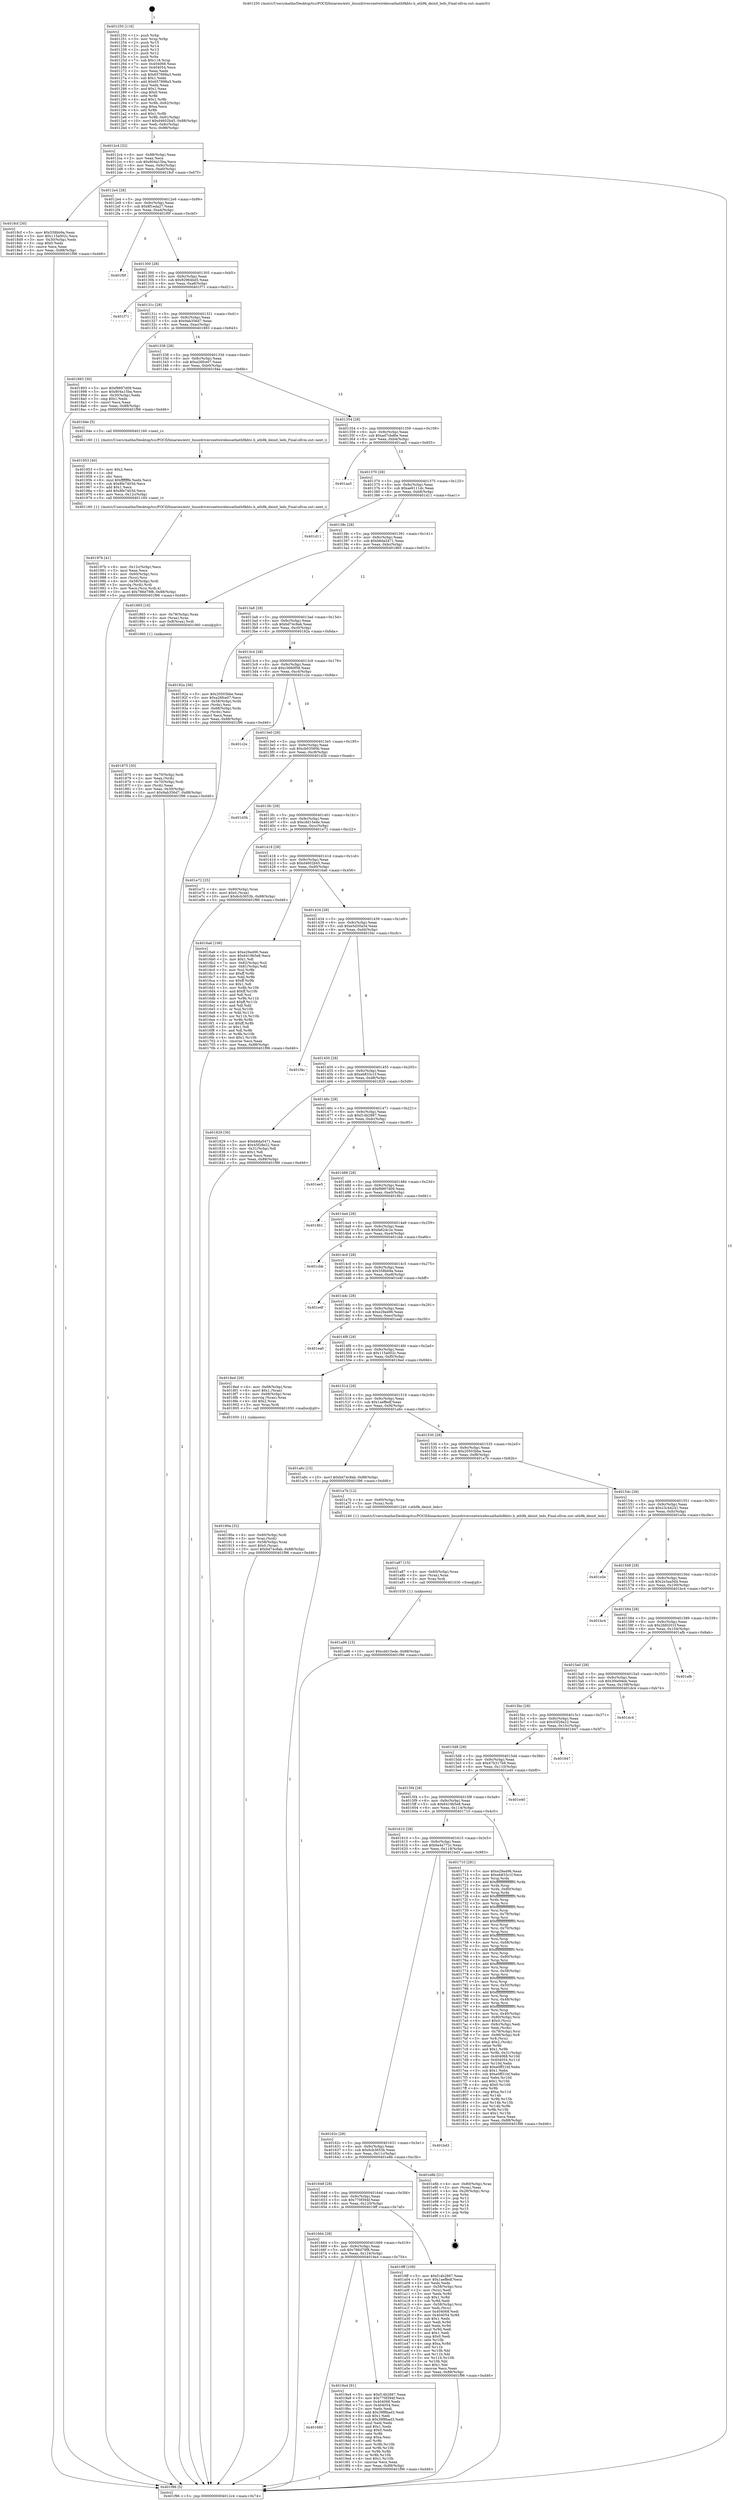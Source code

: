 digraph "0x401250" {
  label = "0x401250 (/mnt/c/Users/mathe/Desktop/tcc/POCII/binaries/extr_linuxdriversnetwirelessathath9khtc.h_ath9k_deinit_leds_Final-ollvm.out::main(0))"
  labelloc = "t"
  node[shape=record]

  Entry [label="",width=0.3,height=0.3,shape=circle,fillcolor=black,style=filled]
  "0x4012c4" [label="{
     0x4012c4 [32]\l
     | [instrs]\l
     &nbsp;&nbsp;0x4012c4 \<+6\>: mov -0x88(%rbp),%eax\l
     &nbsp;&nbsp;0x4012ca \<+2\>: mov %eax,%ecx\l
     &nbsp;&nbsp;0x4012cc \<+6\>: sub $0x804a15ba,%ecx\l
     &nbsp;&nbsp;0x4012d2 \<+6\>: mov %eax,-0x9c(%rbp)\l
     &nbsp;&nbsp;0x4012d8 \<+6\>: mov %ecx,-0xa0(%rbp)\l
     &nbsp;&nbsp;0x4012de \<+6\>: je 00000000004018cf \<main+0x67f\>\l
  }"]
  "0x4018cf" [label="{
     0x4018cf [30]\l
     | [instrs]\l
     &nbsp;&nbsp;0x4018cf \<+5\>: mov $0x558bb9a,%eax\l
     &nbsp;&nbsp;0x4018d4 \<+5\>: mov $0x115a002c,%ecx\l
     &nbsp;&nbsp;0x4018d9 \<+3\>: mov -0x30(%rbp),%edx\l
     &nbsp;&nbsp;0x4018dc \<+3\>: cmp $0x0,%edx\l
     &nbsp;&nbsp;0x4018df \<+3\>: cmove %ecx,%eax\l
     &nbsp;&nbsp;0x4018e2 \<+6\>: mov %eax,-0x88(%rbp)\l
     &nbsp;&nbsp;0x4018e8 \<+5\>: jmp 0000000000401f96 \<main+0xd46\>\l
  }"]
  "0x4012e4" [label="{
     0x4012e4 [28]\l
     | [instrs]\l
     &nbsp;&nbsp;0x4012e4 \<+5\>: jmp 00000000004012e9 \<main+0x99\>\l
     &nbsp;&nbsp;0x4012e9 \<+6\>: mov -0x9c(%rbp),%eax\l
     &nbsp;&nbsp;0x4012ef \<+5\>: sub $0x8f1eda27,%eax\l
     &nbsp;&nbsp;0x4012f4 \<+6\>: mov %eax,-0xa4(%rbp)\l
     &nbsp;&nbsp;0x4012fa \<+6\>: je 0000000000401f0f \<main+0xcbf\>\l
  }"]
  Exit [label="",width=0.3,height=0.3,shape=circle,fillcolor=black,style=filled,peripheries=2]
  "0x401f0f" [label="{
     0x401f0f\l
  }", style=dashed]
  "0x401300" [label="{
     0x401300 [28]\l
     | [instrs]\l
     &nbsp;&nbsp;0x401300 \<+5\>: jmp 0000000000401305 \<main+0xb5\>\l
     &nbsp;&nbsp;0x401305 \<+6\>: mov -0x9c(%rbp),%eax\l
     &nbsp;&nbsp;0x40130b \<+5\>: sub $0x92964bd5,%eax\l
     &nbsp;&nbsp;0x401310 \<+6\>: mov %eax,-0xa8(%rbp)\l
     &nbsp;&nbsp;0x401316 \<+6\>: je 0000000000401f71 \<main+0xd21\>\l
  }"]
  "0x401a96" [label="{
     0x401a96 [15]\l
     | [instrs]\l
     &nbsp;&nbsp;0x401a96 \<+10\>: movl $0xcdd15ede,-0x88(%rbp)\l
     &nbsp;&nbsp;0x401aa0 \<+5\>: jmp 0000000000401f96 \<main+0xd46\>\l
  }"]
  "0x401f71" [label="{
     0x401f71\l
  }", style=dashed]
  "0x40131c" [label="{
     0x40131c [28]\l
     | [instrs]\l
     &nbsp;&nbsp;0x40131c \<+5\>: jmp 0000000000401321 \<main+0xd1\>\l
     &nbsp;&nbsp;0x401321 \<+6\>: mov -0x9c(%rbp),%eax\l
     &nbsp;&nbsp;0x401327 \<+5\>: sub $0x9ab356d7,%eax\l
     &nbsp;&nbsp;0x40132c \<+6\>: mov %eax,-0xac(%rbp)\l
     &nbsp;&nbsp;0x401332 \<+6\>: je 0000000000401893 \<main+0x643\>\l
  }"]
  "0x401a87" [label="{
     0x401a87 [15]\l
     | [instrs]\l
     &nbsp;&nbsp;0x401a87 \<+4\>: mov -0x60(%rbp),%rax\l
     &nbsp;&nbsp;0x401a8b \<+3\>: mov (%rax),%rax\l
     &nbsp;&nbsp;0x401a8e \<+3\>: mov %rax,%rdi\l
     &nbsp;&nbsp;0x401a91 \<+5\>: call 0000000000401030 \<free@plt\>\l
     | [calls]\l
     &nbsp;&nbsp;0x401030 \{1\} (unknown)\l
  }"]
  "0x401893" [label="{
     0x401893 [30]\l
     | [instrs]\l
     &nbsp;&nbsp;0x401893 \<+5\>: mov $0xf9897d09,%eax\l
     &nbsp;&nbsp;0x401898 \<+5\>: mov $0x804a15ba,%ecx\l
     &nbsp;&nbsp;0x40189d \<+3\>: mov -0x30(%rbp),%edx\l
     &nbsp;&nbsp;0x4018a0 \<+3\>: cmp $0x1,%edx\l
     &nbsp;&nbsp;0x4018a3 \<+3\>: cmovl %ecx,%eax\l
     &nbsp;&nbsp;0x4018a6 \<+6\>: mov %eax,-0x88(%rbp)\l
     &nbsp;&nbsp;0x4018ac \<+5\>: jmp 0000000000401f96 \<main+0xd46\>\l
  }"]
  "0x401338" [label="{
     0x401338 [28]\l
     | [instrs]\l
     &nbsp;&nbsp;0x401338 \<+5\>: jmp 000000000040133d \<main+0xed\>\l
     &nbsp;&nbsp;0x40133d \<+6\>: mov -0x9c(%rbp),%eax\l
     &nbsp;&nbsp;0x401343 \<+5\>: sub $0xa26fce07,%eax\l
     &nbsp;&nbsp;0x401348 \<+6\>: mov %eax,-0xb0(%rbp)\l
     &nbsp;&nbsp;0x40134e \<+6\>: je 000000000040194e \<main+0x6fe\>\l
  }"]
  "0x401680" [label="{
     0x401680\l
  }", style=dashed]
  "0x40194e" [label="{
     0x40194e [5]\l
     | [instrs]\l
     &nbsp;&nbsp;0x40194e \<+5\>: call 0000000000401160 \<next_i\>\l
     | [calls]\l
     &nbsp;&nbsp;0x401160 \{1\} (/mnt/c/Users/mathe/Desktop/tcc/POCII/binaries/extr_linuxdriversnetwirelessathath9khtc.h_ath9k_deinit_leds_Final-ollvm.out::next_i)\l
  }"]
  "0x401354" [label="{
     0x401354 [28]\l
     | [instrs]\l
     &nbsp;&nbsp;0x401354 \<+5\>: jmp 0000000000401359 \<main+0x109\>\l
     &nbsp;&nbsp;0x401359 \<+6\>: mov -0x9c(%rbp),%eax\l
     &nbsp;&nbsp;0x40135f \<+5\>: sub $0xad7cbd6e,%eax\l
     &nbsp;&nbsp;0x401364 \<+6\>: mov %eax,-0xb4(%rbp)\l
     &nbsp;&nbsp;0x40136a \<+6\>: je 0000000000401aa5 \<main+0x855\>\l
  }"]
  "0x4019a4" [label="{
     0x4019a4 [91]\l
     | [instrs]\l
     &nbsp;&nbsp;0x4019a4 \<+5\>: mov $0xf14b2887,%eax\l
     &nbsp;&nbsp;0x4019a9 \<+5\>: mov $0x770f394f,%ecx\l
     &nbsp;&nbsp;0x4019ae \<+7\>: mov 0x404068,%edx\l
     &nbsp;&nbsp;0x4019b5 \<+7\>: mov 0x404054,%esi\l
     &nbsp;&nbsp;0x4019bc \<+2\>: mov %edx,%edi\l
     &nbsp;&nbsp;0x4019be \<+6\>: add $0x39f8bad3,%edi\l
     &nbsp;&nbsp;0x4019c4 \<+3\>: sub $0x1,%edi\l
     &nbsp;&nbsp;0x4019c7 \<+6\>: sub $0x39f8bad3,%edi\l
     &nbsp;&nbsp;0x4019cd \<+3\>: imul %edi,%edx\l
     &nbsp;&nbsp;0x4019d0 \<+3\>: and $0x1,%edx\l
     &nbsp;&nbsp;0x4019d3 \<+3\>: cmp $0x0,%edx\l
     &nbsp;&nbsp;0x4019d6 \<+4\>: sete %r8b\l
     &nbsp;&nbsp;0x4019da \<+3\>: cmp $0xa,%esi\l
     &nbsp;&nbsp;0x4019dd \<+4\>: setl %r9b\l
     &nbsp;&nbsp;0x4019e1 \<+3\>: mov %r8b,%r10b\l
     &nbsp;&nbsp;0x4019e4 \<+3\>: and %r9b,%r10b\l
     &nbsp;&nbsp;0x4019e7 \<+3\>: xor %r9b,%r8b\l
     &nbsp;&nbsp;0x4019ea \<+3\>: or %r8b,%r10b\l
     &nbsp;&nbsp;0x4019ed \<+4\>: test $0x1,%r10b\l
     &nbsp;&nbsp;0x4019f1 \<+3\>: cmovne %ecx,%eax\l
     &nbsp;&nbsp;0x4019f4 \<+6\>: mov %eax,-0x88(%rbp)\l
     &nbsp;&nbsp;0x4019fa \<+5\>: jmp 0000000000401f96 \<main+0xd46\>\l
  }"]
  "0x401aa5" [label="{
     0x401aa5\l
  }", style=dashed]
  "0x401370" [label="{
     0x401370 [28]\l
     | [instrs]\l
     &nbsp;&nbsp;0x401370 \<+5\>: jmp 0000000000401375 \<main+0x125\>\l
     &nbsp;&nbsp;0x401375 \<+6\>: mov -0x9c(%rbp),%eax\l
     &nbsp;&nbsp;0x40137b \<+5\>: sub $0xae9111dc,%eax\l
     &nbsp;&nbsp;0x401380 \<+6\>: mov %eax,-0xb8(%rbp)\l
     &nbsp;&nbsp;0x401386 \<+6\>: je 0000000000401d11 \<main+0xac1\>\l
  }"]
  "0x401664" [label="{
     0x401664 [28]\l
     | [instrs]\l
     &nbsp;&nbsp;0x401664 \<+5\>: jmp 0000000000401669 \<main+0x419\>\l
     &nbsp;&nbsp;0x401669 \<+6\>: mov -0x9c(%rbp),%eax\l
     &nbsp;&nbsp;0x40166f \<+5\>: sub $0x786d79f8,%eax\l
     &nbsp;&nbsp;0x401674 \<+6\>: mov %eax,-0x124(%rbp)\l
     &nbsp;&nbsp;0x40167a \<+6\>: je 00000000004019a4 \<main+0x754\>\l
  }"]
  "0x401d11" [label="{
     0x401d11\l
  }", style=dashed]
  "0x40138c" [label="{
     0x40138c [28]\l
     | [instrs]\l
     &nbsp;&nbsp;0x40138c \<+5\>: jmp 0000000000401391 \<main+0x141\>\l
     &nbsp;&nbsp;0x401391 \<+6\>: mov -0x9c(%rbp),%eax\l
     &nbsp;&nbsp;0x401397 \<+5\>: sub $0xb6da5471,%eax\l
     &nbsp;&nbsp;0x40139c \<+6\>: mov %eax,-0xbc(%rbp)\l
     &nbsp;&nbsp;0x4013a2 \<+6\>: je 0000000000401865 \<main+0x615\>\l
  }"]
  "0x4019ff" [label="{
     0x4019ff [109]\l
     | [instrs]\l
     &nbsp;&nbsp;0x4019ff \<+5\>: mov $0xf14b2887,%eax\l
     &nbsp;&nbsp;0x401a04 \<+5\>: mov $0x1aeffedf,%ecx\l
     &nbsp;&nbsp;0x401a09 \<+2\>: xor %edx,%edx\l
     &nbsp;&nbsp;0x401a0b \<+4\>: mov -0x58(%rbp),%rsi\l
     &nbsp;&nbsp;0x401a0f \<+2\>: mov (%rsi),%edi\l
     &nbsp;&nbsp;0x401a11 \<+3\>: mov %edx,%r8d\l
     &nbsp;&nbsp;0x401a14 \<+4\>: sub $0x1,%r8d\l
     &nbsp;&nbsp;0x401a18 \<+3\>: sub %r8d,%edi\l
     &nbsp;&nbsp;0x401a1b \<+4\>: mov -0x58(%rbp),%rsi\l
     &nbsp;&nbsp;0x401a1f \<+2\>: mov %edi,(%rsi)\l
     &nbsp;&nbsp;0x401a21 \<+7\>: mov 0x404068,%edi\l
     &nbsp;&nbsp;0x401a28 \<+8\>: mov 0x404054,%r8d\l
     &nbsp;&nbsp;0x401a30 \<+3\>: sub $0x1,%edx\l
     &nbsp;&nbsp;0x401a33 \<+3\>: mov %edi,%r9d\l
     &nbsp;&nbsp;0x401a36 \<+3\>: add %edx,%r9d\l
     &nbsp;&nbsp;0x401a39 \<+4\>: imul %r9d,%edi\l
     &nbsp;&nbsp;0x401a3d \<+3\>: and $0x1,%edi\l
     &nbsp;&nbsp;0x401a40 \<+3\>: cmp $0x0,%edi\l
     &nbsp;&nbsp;0x401a43 \<+4\>: sete %r10b\l
     &nbsp;&nbsp;0x401a47 \<+4\>: cmp $0xa,%r8d\l
     &nbsp;&nbsp;0x401a4b \<+4\>: setl %r11b\l
     &nbsp;&nbsp;0x401a4f \<+3\>: mov %r10b,%bl\l
     &nbsp;&nbsp;0x401a52 \<+3\>: and %r11b,%bl\l
     &nbsp;&nbsp;0x401a55 \<+3\>: xor %r11b,%r10b\l
     &nbsp;&nbsp;0x401a58 \<+3\>: or %r10b,%bl\l
     &nbsp;&nbsp;0x401a5b \<+3\>: test $0x1,%bl\l
     &nbsp;&nbsp;0x401a5e \<+3\>: cmovne %ecx,%eax\l
     &nbsp;&nbsp;0x401a61 \<+6\>: mov %eax,-0x88(%rbp)\l
     &nbsp;&nbsp;0x401a67 \<+5\>: jmp 0000000000401f96 \<main+0xd46\>\l
  }"]
  "0x401865" [label="{
     0x401865 [16]\l
     | [instrs]\l
     &nbsp;&nbsp;0x401865 \<+4\>: mov -0x78(%rbp),%rax\l
     &nbsp;&nbsp;0x401869 \<+3\>: mov (%rax),%rax\l
     &nbsp;&nbsp;0x40186c \<+4\>: mov 0x8(%rax),%rdi\l
     &nbsp;&nbsp;0x401870 \<+5\>: call 0000000000401060 \<atoi@plt\>\l
     | [calls]\l
     &nbsp;&nbsp;0x401060 \{1\} (unknown)\l
  }"]
  "0x4013a8" [label="{
     0x4013a8 [28]\l
     | [instrs]\l
     &nbsp;&nbsp;0x4013a8 \<+5\>: jmp 00000000004013ad \<main+0x15d\>\l
     &nbsp;&nbsp;0x4013ad \<+6\>: mov -0x9c(%rbp),%eax\l
     &nbsp;&nbsp;0x4013b3 \<+5\>: sub $0xbd74c8ab,%eax\l
     &nbsp;&nbsp;0x4013b8 \<+6\>: mov %eax,-0xc0(%rbp)\l
     &nbsp;&nbsp;0x4013be \<+6\>: je 000000000040192a \<main+0x6da\>\l
  }"]
  "0x401648" [label="{
     0x401648 [28]\l
     | [instrs]\l
     &nbsp;&nbsp;0x401648 \<+5\>: jmp 000000000040164d \<main+0x3fd\>\l
     &nbsp;&nbsp;0x40164d \<+6\>: mov -0x9c(%rbp),%eax\l
     &nbsp;&nbsp;0x401653 \<+5\>: sub $0x770f394f,%eax\l
     &nbsp;&nbsp;0x401658 \<+6\>: mov %eax,-0x120(%rbp)\l
     &nbsp;&nbsp;0x40165e \<+6\>: je 00000000004019ff \<main+0x7af\>\l
  }"]
  "0x40192a" [label="{
     0x40192a [36]\l
     | [instrs]\l
     &nbsp;&nbsp;0x40192a \<+5\>: mov $0x20503bbe,%eax\l
     &nbsp;&nbsp;0x40192f \<+5\>: mov $0xa26fce07,%ecx\l
     &nbsp;&nbsp;0x401934 \<+4\>: mov -0x58(%rbp),%rdx\l
     &nbsp;&nbsp;0x401938 \<+2\>: mov (%rdx),%esi\l
     &nbsp;&nbsp;0x40193a \<+4\>: mov -0x68(%rbp),%rdx\l
     &nbsp;&nbsp;0x40193e \<+2\>: cmp (%rdx),%esi\l
     &nbsp;&nbsp;0x401940 \<+3\>: cmovl %ecx,%eax\l
     &nbsp;&nbsp;0x401943 \<+6\>: mov %eax,-0x88(%rbp)\l
     &nbsp;&nbsp;0x401949 \<+5\>: jmp 0000000000401f96 \<main+0xd46\>\l
  }"]
  "0x4013c4" [label="{
     0x4013c4 [28]\l
     | [instrs]\l
     &nbsp;&nbsp;0x4013c4 \<+5\>: jmp 00000000004013c9 \<main+0x179\>\l
     &nbsp;&nbsp;0x4013c9 \<+6\>: mov -0x9c(%rbp),%eax\l
     &nbsp;&nbsp;0x4013cf \<+5\>: sub $0xc3660f58,%eax\l
     &nbsp;&nbsp;0x4013d4 \<+6\>: mov %eax,-0xc4(%rbp)\l
     &nbsp;&nbsp;0x4013da \<+6\>: je 0000000000401c2e \<main+0x9de\>\l
  }"]
  "0x401e8b" [label="{
     0x401e8b [21]\l
     | [instrs]\l
     &nbsp;&nbsp;0x401e8b \<+4\>: mov -0x80(%rbp),%rax\l
     &nbsp;&nbsp;0x401e8f \<+2\>: mov (%rax),%eax\l
     &nbsp;&nbsp;0x401e91 \<+4\>: lea -0x28(%rbp),%rsp\l
     &nbsp;&nbsp;0x401e95 \<+1\>: pop %rbx\l
     &nbsp;&nbsp;0x401e96 \<+2\>: pop %r12\l
     &nbsp;&nbsp;0x401e98 \<+2\>: pop %r13\l
     &nbsp;&nbsp;0x401e9a \<+2\>: pop %r14\l
     &nbsp;&nbsp;0x401e9c \<+2\>: pop %r15\l
     &nbsp;&nbsp;0x401e9e \<+1\>: pop %rbp\l
     &nbsp;&nbsp;0x401e9f \<+1\>: ret\l
  }"]
  "0x401c2e" [label="{
     0x401c2e\l
  }", style=dashed]
  "0x4013e0" [label="{
     0x4013e0 [28]\l
     | [instrs]\l
     &nbsp;&nbsp;0x4013e0 \<+5\>: jmp 00000000004013e5 \<main+0x195\>\l
     &nbsp;&nbsp;0x4013e5 \<+6\>: mov -0x9c(%rbp),%eax\l
     &nbsp;&nbsp;0x4013eb \<+5\>: sub $0xcb03560b,%eax\l
     &nbsp;&nbsp;0x4013f0 \<+6\>: mov %eax,-0xc8(%rbp)\l
     &nbsp;&nbsp;0x4013f6 \<+6\>: je 0000000000401d3b \<main+0xaeb\>\l
  }"]
  "0x40162c" [label="{
     0x40162c [28]\l
     | [instrs]\l
     &nbsp;&nbsp;0x40162c \<+5\>: jmp 0000000000401631 \<main+0x3e1\>\l
     &nbsp;&nbsp;0x401631 \<+6\>: mov -0x9c(%rbp),%eax\l
     &nbsp;&nbsp;0x401637 \<+5\>: sub $0x6cb3653b,%eax\l
     &nbsp;&nbsp;0x40163c \<+6\>: mov %eax,-0x11c(%rbp)\l
     &nbsp;&nbsp;0x401642 \<+6\>: je 0000000000401e8b \<main+0xc3b\>\l
  }"]
  "0x401d3b" [label="{
     0x401d3b\l
  }", style=dashed]
  "0x4013fc" [label="{
     0x4013fc [28]\l
     | [instrs]\l
     &nbsp;&nbsp;0x4013fc \<+5\>: jmp 0000000000401401 \<main+0x1b1\>\l
     &nbsp;&nbsp;0x401401 \<+6\>: mov -0x9c(%rbp),%eax\l
     &nbsp;&nbsp;0x401407 \<+5\>: sub $0xcdd15ede,%eax\l
     &nbsp;&nbsp;0x40140c \<+6\>: mov %eax,-0xcc(%rbp)\l
     &nbsp;&nbsp;0x401412 \<+6\>: je 0000000000401e72 \<main+0xc22\>\l
  }"]
  "0x401bd3" [label="{
     0x401bd3\l
  }", style=dashed]
  "0x401e72" [label="{
     0x401e72 [25]\l
     | [instrs]\l
     &nbsp;&nbsp;0x401e72 \<+4\>: mov -0x80(%rbp),%rax\l
     &nbsp;&nbsp;0x401e76 \<+6\>: movl $0x0,(%rax)\l
     &nbsp;&nbsp;0x401e7c \<+10\>: movl $0x6cb3653b,-0x88(%rbp)\l
     &nbsp;&nbsp;0x401e86 \<+5\>: jmp 0000000000401f96 \<main+0xd46\>\l
  }"]
  "0x401418" [label="{
     0x401418 [28]\l
     | [instrs]\l
     &nbsp;&nbsp;0x401418 \<+5\>: jmp 000000000040141d \<main+0x1cd\>\l
     &nbsp;&nbsp;0x40141d \<+6\>: mov -0x9c(%rbp),%eax\l
     &nbsp;&nbsp;0x401423 \<+5\>: sub $0xd4602b45,%eax\l
     &nbsp;&nbsp;0x401428 \<+6\>: mov %eax,-0xd0(%rbp)\l
     &nbsp;&nbsp;0x40142e \<+6\>: je 00000000004016a6 \<main+0x456\>\l
  }"]
  "0x40197b" [label="{
     0x40197b [41]\l
     | [instrs]\l
     &nbsp;&nbsp;0x40197b \<+6\>: mov -0x12c(%rbp),%ecx\l
     &nbsp;&nbsp;0x401981 \<+3\>: imul %eax,%ecx\l
     &nbsp;&nbsp;0x401984 \<+4\>: mov -0x60(%rbp),%rsi\l
     &nbsp;&nbsp;0x401988 \<+3\>: mov (%rsi),%rsi\l
     &nbsp;&nbsp;0x40198b \<+4\>: mov -0x58(%rbp),%rdi\l
     &nbsp;&nbsp;0x40198f \<+3\>: movslq (%rdi),%rdi\l
     &nbsp;&nbsp;0x401992 \<+3\>: mov %ecx,(%rsi,%rdi,4)\l
     &nbsp;&nbsp;0x401995 \<+10\>: movl $0x786d79f8,-0x88(%rbp)\l
     &nbsp;&nbsp;0x40199f \<+5\>: jmp 0000000000401f96 \<main+0xd46\>\l
  }"]
  "0x4016a6" [label="{
     0x4016a6 [106]\l
     | [instrs]\l
     &nbsp;&nbsp;0x4016a6 \<+5\>: mov $0xe29a496,%eax\l
     &nbsp;&nbsp;0x4016ab \<+5\>: mov $0x6419b5e8,%ecx\l
     &nbsp;&nbsp;0x4016b0 \<+2\>: mov $0x1,%dl\l
     &nbsp;&nbsp;0x4016b2 \<+7\>: mov -0x82(%rbp),%sil\l
     &nbsp;&nbsp;0x4016b9 \<+7\>: mov -0x81(%rbp),%dil\l
     &nbsp;&nbsp;0x4016c0 \<+3\>: mov %sil,%r8b\l
     &nbsp;&nbsp;0x4016c3 \<+4\>: xor $0xff,%r8b\l
     &nbsp;&nbsp;0x4016c7 \<+3\>: mov %dil,%r9b\l
     &nbsp;&nbsp;0x4016ca \<+4\>: xor $0xff,%r9b\l
     &nbsp;&nbsp;0x4016ce \<+3\>: xor $0x1,%dl\l
     &nbsp;&nbsp;0x4016d1 \<+3\>: mov %r8b,%r10b\l
     &nbsp;&nbsp;0x4016d4 \<+4\>: and $0xff,%r10b\l
     &nbsp;&nbsp;0x4016d8 \<+3\>: and %dl,%sil\l
     &nbsp;&nbsp;0x4016db \<+3\>: mov %r9b,%r11b\l
     &nbsp;&nbsp;0x4016de \<+4\>: and $0xff,%r11b\l
     &nbsp;&nbsp;0x4016e2 \<+3\>: and %dl,%dil\l
     &nbsp;&nbsp;0x4016e5 \<+3\>: or %sil,%r10b\l
     &nbsp;&nbsp;0x4016e8 \<+3\>: or %dil,%r11b\l
     &nbsp;&nbsp;0x4016eb \<+3\>: xor %r11b,%r10b\l
     &nbsp;&nbsp;0x4016ee \<+3\>: or %r9b,%r8b\l
     &nbsp;&nbsp;0x4016f1 \<+4\>: xor $0xff,%r8b\l
     &nbsp;&nbsp;0x4016f5 \<+3\>: or $0x1,%dl\l
     &nbsp;&nbsp;0x4016f8 \<+3\>: and %dl,%r8b\l
     &nbsp;&nbsp;0x4016fb \<+3\>: or %r8b,%r10b\l
     &nbsp;&nbsp;0x4016fe \<+4\>: test $0x1,%r10b\l
     &nbsp;&nbsp;0x401702 \<+3\>: cmovne %ecx,%eax\l
     &nbsp;&nbsp;0x401705 \<+6\>: mov %eax,-0x88(%rbp)\l
     &nbsp;&nbsp;0x40170b \<+5\>: jmp 0000000000401f96 \<main+0xd46\>\l
  }"]
  "0x401434" [label="{
     0x401434 [28]\l
     | [instrs]\l
     &nbsp;&nbsp;0x401434 \<+5\>: jmp 0000000000401439 \<main+0x1e9\>\l
     &nbsp;&nbsp;0x401439 \<+6\>: mov -0x9c(%rbp),%eax\l
     &nbsp;&nbsp;0x40143f \<+5\>: sub $0xe5d30a34,%eax\l
     &nbsp;&nbsp;0x401444 \<+6\>: mov %eax,-0xd4(%rbp)\l
     &nbsp;&nbsp;0x40144a \<+6\>: je 0000000000401f4c \<main+0xcfc\>\l
  }"]
  "0x401f96" [label="{
     0x401f96 [5]\l
     | [instrs]\l
     &nbsp;&nbsp;0x401f96 \<+5\>: jmp 00000000004012c4 \<main+0x74\>\l
  }"]
  "0x401250" [label="{
     0x401250 [116]\l
     | [instrs]\l
     &nbsp;&nbsp;0x401250 \<+1\>: push %rbp\l
     &nbsp;&nbsp;0x401251 \<+3\>: mov %rsp,%rbp\l
     &nbsp;&nbsp;0x401254 \<+2\>: push %r15\l
     &nbsp;&nbsp;0x401256 \<+2\>: push %r14\l
     &nbsp;&nbsp;0x401258 \<+2\>: push %r13\l
     &nbsp;&nbsp;0x40125a \<+2\>: push %r12\l
     &nbsp;&nbsp;0x40125c \<+1\>: push %rbx\l
     &nbsp;&nbsp;0x40125d \<+7\>: sub $0x118,%rsp\l
     &nbsp;&nbsp;0x401264 \<+7\>: mov 0x404068,%eax\l
     &nbsp;&nbsp;0x40126b \<+7\>: mov 0x404054,%ecx\l
     &nbsp;&nbsp;0x401272 \<+2\>: mov %eax,%edx\l
     &nbsp;&nbsp;0x401274 \<+6\>: sub $0x657898a3,%edx\l
     &nbsp;&nbsp;0x40127a \<+3\>: sub $0x1,%edx\l
     &nbsp;&nbsp;0x40127d \<+6\>: add $0x657898a3,%edx\l
     &nbsp;&nbsp;0x401283 \<+3\>: imul %edx,%eax\l
     &nbsp;&nbsp;0x401286 \<+3\>: and $0x1,%eax\l
     &nbsp;&nbsp;0x401289 \<+3\>: cmp $0x0,%eax\l
     &nbsp;&nbsp;0x40128c \<+4\>: sete %r8b\l
     &nbsp;&nbsp;0x401290 \<+4\>: and $0x1,%r8b\l
     &nbsp;&nbsp;0x401294 \<+7\>: mov %r8b,-0x82(%rbp)\l
     &nbsp;&nbsp;0x40129b \<+3\>: cmp $0xa,%ecx\l
     &nbsp;&nbsp;0x40129e \<+4\>: setl %r8b\l
     &nbsp;&nbsp;0x4012a2 \<+4\>: and $0x1,%r8b\l
     &nbsp;&nbsp;0x4012a6 \<+7\>: mov %r8b,-0x81(%rbp)\l
     &nbsp;&nbsp;0x4012ad \<+10\>: movl $0xd4602b45,-0x88(%rbp)\l
     &nbsp;&nbsp;0x4012b7 \<+6\>: mov %edi,-0x8c(%rbp)\l
     &nbsp;&nbsp;0x4012bd \<+7\>: mov %rsi,-0x98(%rbp)\l
  }"]
  "0x401953" [label="{
     0x401953 [40]\l
     | [instrs]\l
     &nbsp;&nbsp;0x401953 \<+5\>: mov $0x2,%ecx\l
     &nbsp;&nbsp;0x401958 \<+1\>: cltd\l
     &nbsp;&nbsp;0x401959 \<+2\>: idiv %ecx\l
     &nbsp;&nbsp;0x40195b \<+6\>: imul $0xfffffffe,%edx,%ecx\l
     &nbsp;&nbsp;0x401961 \<+6\>: sub $0x8fe7403d,%ecx\l
     &nbsp;&nbsp;0x401967 \<+3\>: add $0x1,%ecx\l
     &nbsp;&nbsp;0x40196a \<+6\>: add $0x8fe7403d,%ecx\l
     &nbsp;&nbsp;0x401970 \<+6\>: mov %ecx,-0x12c(%rbp)\l
     &nbsp;&nbsp;0x401976 \<+5\>: call 0000000000401160 \<next_i\>\l
     | [calls]\l
     &nbsp;&nbsp;0x401160 \{1\} (/mnt/c/Users/mathe/Desktop/tcc/POCII/binaries/extr_linuxdriversnetwirelessathath9khtc.h_ath9k_deinit_leds_Final-ollvm.out::next_i)\l
  }"]
  "0x401f4c" [label="{
     0x401f4c\l
  }", style=dashed]
  "0x401450" [label="{
     0x401450 [28]\l
     | [instrs]\l
     &nbsp;&nbsp;0x401450 \<+5\>: jmp 0000000000401455 \<main+0x205\>\l
     &nbsp;&nbsp;0x401455 \<+6\>: mov -0x9c(%rbp),%eax\l
     &nbsp;&nbsp;0x40145b \<+5\>: sub $0xeb833c1f,%eax\l
     &nbsp;&nbsp;0x401460 \<+6\>: mov %eax,-0xd8(%rbp)\l
     &nbsp;&nbsp;0x401466 \<+6\>: je 0000000000401829 \<main+0x5d9\>\l
  }"]
  "0x40190a" [label="{
     0x40190a [32]\l
     | [instrs]\l
     &nbsp;&nbsp;0x40190a \<+4\>: mov -0x60(%rbp),%rdi\l
     &nbsp;&nbsp;0x40190e \<+3\>: mov %rax,(%rdi)\l
     &nbsp;&nbsp;0x401911 \<+4\>: mov -0x58(%rbp),%rax\l
     &nbsp;&nbsp;0x401915 \<+6\>: movl $0x0,(%rax)\l
     &nbsp;&nbsp;0x40191b \<+10\>: movl $0xbd74c8ab,-0x88(%rbp)\l
     &nbsp;&nbsp;0x401925 \<+5\>: jmp 0000000000401f96 \<main+0xd46\>\l
  }"]
  "0x401829" [label="{
     0x401829 [30]\l
     | [instrs]\l
     &nbsp;&nbsp;0x401829 \<+5\>: mov $0xb6da5471,%eax\l
     &nbsp;&nbsp;0x40182e \<+5\>: mov $0x45f28e22,%ecx\l
     &nbsp;&nbsp;0x401833 \<+3\>: mov -0x31(%rbp),%dl\l
     &nbsp;&nbsp;0x401836 \<+3\>: test $0x1,%dl\l
     &nbsp;&nbsp;0x401839 \<+3\>: cmovne %ecx,%eax\l
     &nbsp;&nbsp;0x40183c \<+6\>: mov %eax,-0x88(%rbp)\l
     &nbsp;&nbsp;0x401842 \<+5\>: jmp 0000000000401f96 \<main+0xd46\>\l
  }"]
  "0x40146c" [label="{
     0x40146c [28]\l
     | [instrs]\l
     &nbsp;&nbsp;0x40146c \<+5\>: jmp 0000000000401471 \<main+0x221\>\l
     &nbsp;&nbsp;0x401471 \<+6\>: mov -0x9c(%rbp),%eax\l
     &nbsp;&nbsp;0x401477 \<+5\>: sub $0xf14b2887,%eax\l
     &nbsp;&nbsp;0x40147c \<+6\>: mov %eax,-0xdc(%rbp)\l
     &nbsp;&nbsp;0x401482 \<+6\>: je 0000000000401ee5 \<main+0xc95\>\l
  }"]
  "0x401875" [label="{
     0x401875 [30]\l
     | [instrs]\l
     &nbsp;&nbsp;0x401875 \<+4\>: mov -0x70(%rbp),%rdi\l
     &nbsp;&nbsp;0x401879 \<+2\>: mov %eax,(%rdi)\l
     &nbsp;&nbsp;0x40187b \<+4\>: mov -0x70(%rbp),%rdi\l
     &nbsp;&nbsp;0x40187f \<+2\>: mov (%rdi),%eax\l
     &nbsp;&nbsp;0x401881 \<+3\>: mov %eax,-0x30(%rbp)\l
     &nbsp;&nbsp;0x401884 \<+10\>: movl $0x9ab356d7,-0x88(%rbp)\l
     &nbsp;&nbsp;0x40188e \<+5\>: jmp 0000000000401f96 \<main+0xd46\>\l
  }"]
  "0x401ee5" [label="{
     0x401ee5\l
  }", style=dashed]
  "0x401488" [label="{
     0x401488 [28]\l
     | [instrs]\l
     &nbsp;&nbsp;0x401488 \<+5\>: jmp 000000000040148d \<main+0x23d\>\l
     &nbsp;&nbsp;0x40148d \<+6\>: mov -0x9c(%rbp),%eax\l
     &nbsp;&nbsp;0x401493 \<+5\>: sub $0xf9897d09,%eax\l
     &nbsp;&nbsp;0x401498 \<+6\>: mov %eax,-0xe0(%rbp)\l
     &nbsp;&nbsp;0x40149e \<+6\>: je 00000000004018b1 \<main+0x661\>\l
  }"]
  "0x401610" [label="{
     0x401610 [28]\l
     | [instrs]\l
     &nbsp;&nbsp;0x401610 \<+5\>: jmp 0000000000401615 \<main+0x3c5\>\l
     &nbsp;&nbsp;0x401615 \<+6\>: mov -0x9c(%rbp),%eax\l
     &nbsp;&nbsp;0x40161b \<+5\>: sub $0x6a4a772c,%eax\l
     &nbsp;&nbsp;0x401620 \<+6\>: mov %eax,-0x118(%rbp)\l
     &nbsp;&nbsp;0x401626 \<+6\>: je 0000000000401bd3 \<main+0x983\>\l
  }"]
  "0x4018b1" [label="{
     0x4018b1\l
  }", style=dashed]
  "0x4014a4" [label="{
     0x4014a4 [28]\l
     | [instrs]\l
     &nbsp;&nbsp;0x4014a4 \<+5\>: jmp 00000000004014a9 \<main+0x259\>\l
     &nbsp;&nbsp;0x4014a9 \<+6\>: mov -0x9c(%rbp),%eax\l
     &nbsp;&nbsp;0x4014af \<+5\>: sub $0xfa624c2e,%eax\l
     &nbsp;&nbsp;0x4014b4 \<+6\>: mov %eax,-0xe4(%rbp)\l
     &nbsp;&nbsp;0x4014ba \<+6\>: je 0000000000401cbb \<main+0xa6b\>\l
  }"]
  "0x401710" [label="{
     0x401710 [281]\l
     | [instrs]\l
     &nbsp;&nbsp;0x401710 \<+5\>: mov $0xe29a496,%eax\l
     &nbsp;&nbsp;0x401715 \<+5\>: mov $0xeb833c1f,%ecx\l
     &nbsp;&nbsp;0x40171a \<+3\>: mov %rsp,%rdx\l
     &nbsp;&nbsp;0x40171d \<+4\>: add $0xfffffffffffffff0,%rdx\l
     &nbsp;&nbsp;0x401721 \<+3\>: mov %rdx,%rsp\l
     &nbsp;&nbsp;0x401724 \<+4\>: mov %rdx,-0x80(%rbp)\l
     &nbsp;&nbsp;0x401728 \<+3\>: mov %rsp,%rdx\l
     &nbsp;&nbsp;0x40172b \<+4\>: add $0xfffffffffffffff0,%rdx\l
     &nbsp;&nbsp;0x40172f \<+3\>: mov %rdx,%rsp\l
     &nbsp;&nbsp;0x401732 \<+3\>: mov %rsp,%rsi\l
     &nbsp;&nbsp;0x401735 \<+4\>: add $0xfffffffffffffff0,%rsi\l
     &nbsp;&nbsp;0x401739 \<+3\>: mov %rsi,%rsp\l
     &nbsp;&nbsp;0x40173c \<+4\>: mov %rsi,-0x78(%rbp)\l
     &nbsp;&nbsp;0x401740 \<+3\>: mov %rsp,%rsi\l
     &nbsp;&nbsp;0x401743 \<+4\>: add $0xfffffffffffffff0,%rsi\l
     &nbsp;&nbsp;0x401747 \<+3\>: mov %rsi,%rsp\l
     &nbsp;&nbsp;0x40174a \<+4\>: mov %rsi,-0x70(%rbp)\l
     &nbsp;&nbsp;0x40174e \<+3\>: mov %rsp,%rsi\l
     &nbsp;&nbsp;0x401751 \<+4\>: add $0xfffffffffffffff0,%rsi\l
     &nbsp;&nbsp;0x401755 \<+3\>: mov %rsi,%rsp\l
     &nbsp;&nbsp;0x401758 \<+4\>: mov %rsi,-0x68(%rbp)\l
     &nbsp;&nbsp;0x40175c \<+3\>: mov %rsp,%rsi\l
     &nbsp;&nbsp;0x40175f \<+4\>: add $0xfffffffffffffff0,%rsi\l
     &nbsp;&nbsp;0x401763 \<+3\>: mov %rsi,%rsp\l
     &nbsp;&nbsp;0x401766 \<+4\>: mov %rsi,-0x60(%rbp)\l
     &nbsp;&nbsp;0x40176a \<+3\>: mov %rsp,%rsi\l
     &nbsp;&nbsp;0x40176d \<+4\>: add $0xfffffffffffffff0,%rsi\l
     &nbsp;&nbsp;0x401771 \<+3\>: mov %rsi,%rsp\l
     &nbsp;&nbsp;0x401774 \<+4\>: mov %rsi,-0x58(%rbp)\l
     &nbsp;&nbsp;0x401778 \<+3\>: mov %rsp,%rsi\l
     &nbsp;&nbsp;0x40177b \<+4\>: add $0xfffffffffffffff0,%rsi\l
     &nbsp;&nbsp;0x40177f \<+3\>: mov %rsi,%rsp\l
     &nbsp;&nbsp;0x401782 \<+4\>: mov %rsi,-0x50(%rbp)\l
     &nbsp;&nbsp;0x401786 \<+3\>: mov %rsp,%rsi\l
     &nbsp;&nbsp;0x401789 \<+4\>: add $0xfffffffffffffff0,%rsi\l
     &nbsp;&nbsp;0x40178d \<+3\>: mov %rsi,%rsp\l
     &nbsp;&nbsp;0x401790 \<+4\>: mov %rsi,-0x48(%rbp)\l
     &nbsp;&nbsp;0x401794 \<+3\>: mov %rsp,%rsi\l
     &nbsp;&nbsp;0x401797 \<+4\>: add $0xfffffffffffffff0,%rsi\l
     &nbsp;&nbsp;0x40179b \<+3\>: mov %rsi,%rsp\l
     &nbsp;&nbsp;0x40179e \<+4\>: mov %rsi,-0x40(%rbp)\l
     &nbsp;&nbsp;0x4017a2 \<+4\>: mov -0x80(%rbp),%rsi\l
     &nbsp;&nbsp;0x4017a6 \<+6\>: movl $0x0,(%rsi)\l
     &nbsp;&nbsp;0x4017ac \<+6\>: mov -0x8c(%rbp),%edi\l
     &nbsp;&nbsp;0x4017b2 \<+2\>: mov %edi,(%rdx)\l
     &nbsp;&nbsp;0x4017b4 \<+4\>: mov -0x78(%rbp),%rsi\l
     &nbsp;&nbsp;0x4017b8 \<+7\>: mov -0x98(%rbp),%r8\l
     &nbsp;&nbsp;0x4017bf \<+3\>: mov %r8,(%rsi)\l
     &nbsp;&nbsp;0x4017c2 \<+3\>: cmpl $0x2,(%rdx)\l
     &nbsp;&nbsp;0x4017c5 \<+4\>: setne %r9b\l
     &nbsp;&nbsp;0x4017c9 \<+4\>: and $0x1,%r9b\l
     &nbsp;&nbsp;0x4017cd \<+4\>: mov %r9b,-0x31(%rbp)\l
     &nbsp;&nbsp;0x4017d1 \<+8\>: mov 0x404068,%r10d\l
     &nbsp;&nbsp;0x4017d9 \<+8\>: mov 0x404054,%r11d\l
     &nbsp;&nbsp;0x4017e1 \<+3\>: mov %r10d,%ebx\l
     &nbsp;&nbsp;0x4017e4 \<+6\>: add $0xe0ff31bf,%ebx\l
     &nbsp;&nbsp;0x4017ea \<+3\>: sub $0x1,%ebx\l
     &nbsp;&nbsp;0x4017ed \<+6\>: sub $0xe0ff31bf,%ebx\l
     &nbsp;&nbsp;0x4017f3 \<+4\>: imul %ebx,%r10d\l
     &nbsp;&nbsp;0x4017f7 \<+4\>: and $0x1,%r10d\l
     &nbsp;&nbsp;0x4017fb \<+4\>: cmp $0x0,%r10d\l
     &nbsp;&nbsp;0x4017ff \<+4\>: sete %r9b\l
     &nbsp;&nbsp;0x401803 \<+4\>: cmp $0xa,%r11d\l
     &nbsp;&nbsp;0x401807 \<+4\>: setl %r14b\l
     &nbsp;&nbsp;0x40180b \<+3\>: mov %r9b,%r15b\l
     &nbsp;&nbsp;0x40180e \<+3\>: and %r14b,%r15b\l
     &nbsp;&nbsp;0x401811 \<+3\>: xor %r14b,%r9b\l
     &nbsp;&nbsp;0x401814 \<+3\>: or %r9b,%r15b\l
     &nbsp;&nbsp;0x401817 \<+4\>: test $0x1,%r15b\l
     &nbsp;&nbsp;0x40181b \<+3\>: cmovne %ecx,%eax\l
     &nbsp;&nbsp;0x40181e \<+6\>: mov %eax,-0x88(%rbp)\l
     &nbsp;&nbsp;0x401824 \<+5\>: jmp 0000000000401f96 \<main+0xd46\>\l
  }"]
  "0x401cbb" [label="{
     0x401cbb\l
  }", style=dashed]
  "0x4014c0" [label="{
     0x4014c0 [28]\l
     | [instrs]\l
     &nbsp;&nbsp;0x4014c0 \<+5\>: jmp 00000000004014c5 \<main+0x275\>\l
     &nbsp;&nbsp;0x4014c5 \<+6\>: mov -0x9c(%rbp),%eax\l
     &nbsp;&nbsp;0x4014cb \<+5\>: sub $0x558bb9a,%eax\l
     &nbsp;&nbsp;0x4014d0 \<+6\>: mov %eax,-0xe8(%rbp)\l
     &nbsp;&nbsp;0x4014d6 \<+6\>: je 0000000000401e4f \<main+0xbff\>\l
  }"]
  "0x4015f4" [label="{
     0x4015f4 [28]\l
     | [instrs]\l
     &nbsp;&nbsp;0x4015f4 \<+5\>: jmp 00000000004015f9 \<main+0x3a9\>\l
     &nbsp;&nbsp;0x4015f9 \<+6\>: mov -0x9c(%rbp),%eax\l
     &nbsp;&nbsp;0x4015ff \<+5\>: sub $0x6419b5e8,%eax\l
     &nbsp;&nbsp;0x401604 \<+6\>: mov %eax,-0x114(%rbp)\l
     &nbsp;&nbsp;0x40160a \<+6\>: je 0000000000401710 \<main+0x4c0\>\l
  }"]
  "0x401e4f" [label="{
     0x401e4f\l
  }", style=dashed]
  "0x4014dc" [label="{
     0x4014dc [28]\l
     | [instrs]\l
     &nbsp;&nbsp;0x4014dc \<+5\>: jmp 00000000004014e1 \<main+0x291\>\l
     &nbsp;&nbsp;0x4014e1 \<+6\>: mov -0x9c(%rbp),%eax\l
     &nbsp;&nbsp;0x4014e7 \<+5\>: sub $0xe29a496,%eax\l
     &nbsp;&nbsp;0x4014ec \<+6\>: mov %eax,-0xec(%rbp)\l
     &nbsp;&nbsp;0x4014f2 \<+6\>: je 0000000000401ea0 \<main+0xc50\>\l
  }"]
  "0x401e40" [label="{
     0x401e40\l
  }", style=dashed]
  "0x401ea0" [label="{
     0x401ea0\l
  }", style=dashed]
  "0x4014f8" [label="{
     0x4014f8 [28]\l
     | [instrs]\l
     &nbsp;&nbsp;0x4014f8 \<+5\>: jmp 00000000004014fd \<main+0x2ad\>\l
     &nbsp;&nbsp;0x4014fd \<+6\>: mov -0x9c(%rbp),%eax\l
     &nbsp;&nbsp;0x401503 \<+5\>: sub $0x115a002c,%eax\l
     &nbsp;&nbsp;0x401508 \<+6\>: mov %eax,-0xf0(%rbp)\l
     &nbsp;&nbsp;0x40150e \<+6\>: je 00000000004018ed \<main+0x69d\>\l
  }"]
  "0x4015d8" [label="{
     0x4015d8 [28]\l
     | [instrs]\l
     &nbsp;&nbsp;0x4015d8 \<+5\>: jmp 00000000004015dd \<main+0x38d\>\l
     &nbsp;&nbsp;0x4015dd \<+6\>: mov -0x9c(%rbp),%eax\l
     &nbsp;&nbsp;0x4015e3 \<+5\>: sub $0x47b317b9,%eax\l
     &nbsp;&nbsp;0x4015e8 \<+6\>: mov %eax,-0x110(%rbp)\l
     &nbsp;&nbsp;0x4015ee \<+6\>: je 0000000000401e40 \<main+0xbf0\>\l
  }"]
  "0x4018ed" [label="{
     0x4018ed [29]\l
     | [instrs]\l
     &nbsp;&nbsp;0x4018ed \<+4\>: mov -0x68(%rbp),%rax\l
     &nbsp;&nbsp;0x4018f1 \<+6\>: movl $0x1,(%rax)\l
     &nbsp;&nbsp;0x4018f7 \<+4\>: mov -0x68(%rbp),%rax\l
     &nbsp;&nbsp;0x4018fb \<+3\>: movslq (%rax),%rax\l
     &nbsp;&nbsp;0x4018fe \<+4\>: shl $0x2,%rax\l
     &nbsp;&nbsp;0x401902 \<+3\>: mov %rax,%rdi\l
     &nbsp;&nbsp;0x401905 \<+5\>: call 0000000000401050 \<malloc@plt\>\l
     | [calls]\l
     &nbsp;&nbsp;0x401050 \{1\} (unknown)\l
  }"]
  "0x401514" [label="{
     0x401514 [28]\l
     | [instrs]\l
     &nbsp;&nbsp;0x401514 \<+5\>: jmp 0000000000401519 \<main+0x2c9\>\l
     &nbsp;&nbsp;0x401519 \<+6\>: mov -0x9c(%rbp),%eax\l
     &nbsp;&nbsp;0x40151f \<+5\>: sub $0x1aeffedf,%eax\l
     &nbsp;&nbsp;0x401524 \<+6\>: mov %eax,-0xf4(%rbp)\l
     &nbsp;&nbsp;0x40152a \<+6\>: je 0000000000401a6c \<main+0x81c\>\l
  }"]
  "0x401847" [label="{
     0x401847\l
  }", style=dashed]
  "0x401a6c" [label="{
     0x401a6c [15]\l
     | [instrs]\l
     &nbsp;&nbsp;0x401a6c \<+10\>: movl $0xbd74c8ab,-0x88(%rbp)\l
     &nbsp;&nbsp;0x401a76 \<+5\>: jmp 0000000000401f96 \<main+0xd46\>\l
  }"]
  "0x401530" [label="{
     0x401530 [28]\l
     | [instrs]\l
     &nbsp;&nbsp;0x401530 \<+5\>: jmp 0000000000401535 \<main+0x2e5\>\l
     &nbsp;&nbsp;0x401535 \<+6\>: mov -0x9c(%rbp),%eax\l
     &nbsp;&nbsp;0x40153b \<+5\>: sub $0x20503bbe,%eax\l
     &nbsp;&nbsp;0x401540 \<+6\>: mov %eax,-0xf8(%rbp)\l
     &nbsp;&nbsp;0x401546 \<+6\>: je 0000000000401a7b \<main+0x82b\>\l
  }"]
  "0x4015bc" [label="{
     0x4015bc [28]\l
     | [instrs]\l
     &nbsp;&nbsp;0x4015bc \<+5\>: jmp 00000000004015c1 \<main+0x371\>\l
     &nbsp;&nbsp;0x4015c1 \<+6\>: mov -0x9c(%rbp),%eax\l
     &nbsp;&nbsp;0x4015c7 \<+5\>: sub $0x45f28e22,%eax\l
     &nbsp;&nbsp;0x4015cc \<+6\>: mov %eax,-0x10c(%rbp)\l
     &nbsp;&nbsp;0x4015d2 \<+6\>: je 0000000000401847 \<main+0x5f7\>\l
  }"]
  "0x401a7b" [label="{
     0x401a7b [12]\l
     | [instrs]\l
     &nbsp;&nbsp;0x401a7b \<+4\>: mov -0x60(%rbp),%rax\l
     &nbsp;&nbsp;0x401a7f \<+3\>: mov (%rax),%rdi\l
     &nbsp;&nbsp;0x401a82 \<+5\>: call 0000000000401240 \<ath9k_deinit_leds\>\l
     | [calls]\l
     &nbsp;&nbsp;0x401240 \{1\} (/mnt/c/Users/mathe/Desktop/tcc/POCII/binaries/extr_linuxdriversnetwirelessathath9khtc.h_ath9k_deinit_leds_Final-ollvm.out::ath9k_deinit_leds)\l
  }"]
  "0x40154c" [label="{
     0x40154c [28]\l
     | [instrs]\l
     &nbsp;&nbsp;0x40154c \<+5\>: jmp 0000000000401551 \<main+0x301\>\l
     &nbsp;&nbsp;0x401551 \<+6\>: mov -0x9c(%rbp),%eax\l
     &nbsp;&nbsp;0x401557 \<+5\>: sub $0x23c44241,%eax\l
     &nbsp;&nbsp;0x40155c \<+6\>: mov %eax,-0xfc(%rbp)\l
     &nbsp;&nbsp;0x401562 \<+6\>: je 0000000000401e5e \<main+0xc0e\>\l
  }"]
  "0x401dc4" [label="{
     0x401dc4\l
  }", style=dashed]
  "0x401e5e" [label="{
     0x401e5e\l
  }", style=dashed]
  "0x401568" [label="{
     0x401568 [28]\l
     | [instrs]\l
     &nbsp;&nbsp;0x401568 \<+5\>: jmp 000000000040156d \<main+0x31d\>\l
     &nbsp;&nbsp;0x40156d \<+6\>: mov -0x9c(%rbp),%eax\l
     &nbsp;&nbsp;0x401573 \<+5\>: sub $0x2e3aa5d4,%eax\l
     &nbsp;&nbsp;0x401578 \<+6\>: mov %eax,-0x100(%rbp)\l
     &nbsp;&nbsp;0x40157e \<+6\>: je 0000000000401bc4 \<main+0x974\>\l
  }"]
  "0x4015a0" [label="{
     0x4015a0 [28]\l
     | [instrs]\l
     &nbsp;&nbsp;0x4015a0 \<+5\>: jmp 00000000004015a5 \<main+0x355\>\l
     &nbsp;&nbsp;0x4015a5 \<+6\>: mov -0x9c(%rbp),%eax\l
     &nbsp;&nbsp;0x4015ab \<+5\>: sub $0x3f4e94eb,%eax\l
     &nbsp;&nbsp;0x4015b0 \<+6\>: mov %eax,-0x108(%rbp)\l
     &nbsp;&nbsp;0x4015b6 \<+6\>: je 0000000000401dc4 \<main+0xb74\>\l
  }"]
  "0x401bc4" [label="{
     0x401bc4\l
  }", style=dashed]
  "0x401584" [label="{
     0x401584 [28]\l
     | [instrs]\l
     &nbsp;&nbsp;0x401584 \<+5\>: jmp 0000000000401589 \<main+0x339\>\l
     &nbsp;&nbsp;0x401589 \<+6\>: mov -0x9c(%rbp),%eax\l
     &nbsp;&nbsp;0x40158f \<+5\>: sub $0x2fd0201f,%eax\l
     &nbsp;&nbsp;0x401594 \<+6\>: mov %eax,-0x104(%rbp)\l
     &nbsp;&nbsp;0x40159a \<+6\>: je 0000000000401afb \<main+0x8ab\>\l
  }"]
  "0x401afb" [label="{
     0x401afb\l
  }", style=dashed]
  Entry -> "0x401250" [label=" 1"]
  "0x4012c4" -> "0x4018cf" [label=" 1"]
  "0x4012c4" -> "0x4012e4" [label=" 15"]
  "0x401e8b" -> Exit [label=" 1"]
  "0x4012e4" -> "0x401f0f" [label=" 0"]
  "0x4012e4" -> "0x401300" [label=" 15"]
  "0x401e72" -> "0x401f96" [label=" 1"]
  "0x401300" -> "0x401f71" [label=" 0"]
  "0x401300" -> "0x40131c" [label=" 15"]
  "0x401a96" -> "0x401f96" [label=" 1"]
  "0x40131c" -> "0x401893" [label=" 1"]
  "0x40131c" -> "0x401338" [label=" 14"]
  "0x401a87" -> "0x401a96" [label=" 1"]
  "0x401338" -> "0x40194e" [label=" 1"]
  "0x401338" -> "0x401354" [label=" 13"]
  "0x401a7b" -> "0x401a87" [label=" 1"]
  "0x401354" -> "0x401aa5" [label=" 0"]
  "0x401354" -> "0x401370" [label=" 13"]
  "0x401a6c" -> "0x401f96" [label=" 1"]
  "0x401370" -> "0x401d11" [label=" 0"]
  "0x401370" -> "0x40138c" [label=" 13"]
  "0x4019a4" -> "0x401f96" [label=" 1"]
  "0x40138c" -> "0x401865" [label=" 1"]
  "0x40138c" -> "0x4013a8" [label=" 12"]
  "0x401664" -> "0x401680" [label=" 0"]
  "0x4013a8" -> "0x40192a" [label=" 2"]
  "0x4013a8" -> "0x4013c4" [label=" 10"]
  "0x4019ff" -> "0x401f96" [label=" 1"]
  "0x4013c4" -> "0x401c2e" [label=" 0"]
  "0x4013c4" -> "0x4013e0" [label=" 10"]
  "0x401648" -> "0x401664" [label=" 1"]
  "0x4013e0" -> "0x401d3b" [label=" 0"]
  "0x4013e0" -> "0x4013fc" [label=" 10"]
  "0x401664" -> "0x4019a4" [label=" 1"]
  "0x4013fc" -> "0x401e72" [label=" 1"]
  "0x4013fc" -> "0x401418" [label=" 9"]
  "0x40162c" -> "0x401648" [label=" 2"]
  "0x401418" -> "0x4016a6" [label=" 1"]
  "0x401418" -> "0x401434" [label=" 8"]
  "0x4016a6" -> "0x401f96" [label=" 1"]
  "0x401250" -> "0x4012c4" [label=" 1"]
  "0x401f96" -> "0x4012c4" [label=" 15"]
  "0x401648" -> "0x4019ff" [label=" 1"]
  "0x401434" -> "0x401f4c" [label=" 0"]
  "0x401434" -> "0x401450" [label=" 8"]
  "0x401610" -> "0x40162c" [label=" 3"]
  "0x401450" -> "0x401829" [label=" 1"]
  "0x401450" -> "0x40146c" [label=" 7"]
  "0x401610" -> "0x401bd3" [label=" 0"]
  "0x40146c" -> "0x401ee5" [label=" 0"]
  "0x40146c" -> "0x401488" [label=" 7"]
  "0x40162c" -> "0x401e8b" [label=" 1"]
  "0x401488" -> "0x4018b1" [label=" 0"]
  "0x401488" -> "0x4014a4" [label=" 7"]
  "0x401953" -> "0x40197b" [label=" 1"]
  "0x4014a4" -> "0x401cbb" [label=" 0"]
  "0x4014a4" -> "0x4014c0" [label=" 7"]
  "0x40194e" -> "0x401953" [label=" 1"]
  "0x4014c0" -> "0x401e4f" [label=" 0"]
  "0x4014c0" -> "0x4014dc" [label=" 7"]
  "0x40190a" -> "0x401f96" [label=" 1"]
  "0x4014dc" -> "0x401ea0" [label=" 0"]
  "0x4014dc" -> "0x4014f8" [label=" 7"]
  "0x4018ed" -> "0x40190a" [label=" 1"]
  "0x4014f8" -> "0x4018ed" [label=" 1"]
  "0x4014f8" -> "0x401514" [label=" 6"]
  "0x401893" -> "0x401f96" [label=" 1"]
  "0x401514" -> "0x401a6c" [label=" 1"]
  "0x401514" -> "0x401530" [label=" 5"]
  "0x401875" -> "0x401f96" [label=" 1"]
  "0x401530" -> "0x401a7b" [label=" 1"]
  "0x401530" -> "0x40154c" [label=" 4"]
  "0x401829" -> "0x401f96" [label=" 1"]
  "0x40154c" -> "0x401e5e" [label=" 0"]
  "0x40154c" -> "0x401568" [label=" 4"]
  "0x401710" -> "0x401f96" [label=" 1"]
  "0x401568" -> "0x401bc4" [label=" 0"]
  "0x401568" -> "0x401584" [label=" 4"]
  "0x4015f4" -> "0x401610" [label=" 3"]
  "0x401584" -> "0x401afb" [label=" 0"]
  "0x401584" -> "0x4015a0" [label=" 4"]
  "0x40197b" -> "0x401f96" [label=" 1"]
  "0x4015a0" -> "0x401dc4" [label=" 0"]
  "0x4015a0" -> "0x4015bc" [label=" 4"]
  "0x401865" -> "0x401875" [label=" 1"]
  "0x4015bc" -> "0x401847" [label=" 0"]
  "0x4015bc" -> "0x4015d8" [label=" 4"]
  "0x4018cf" -> "0x401f96" [label=" 1"]
  "0x4015d8" -> "0x401e40" [label=" 0"]
  "0x4015d8" -> "0x4015f4" [label=" 4"]
  "0x40192a" -> "0x401f96" [label=" 2"]
  "0x4015f4" -> "0x401710" [label=" 1"]
}
